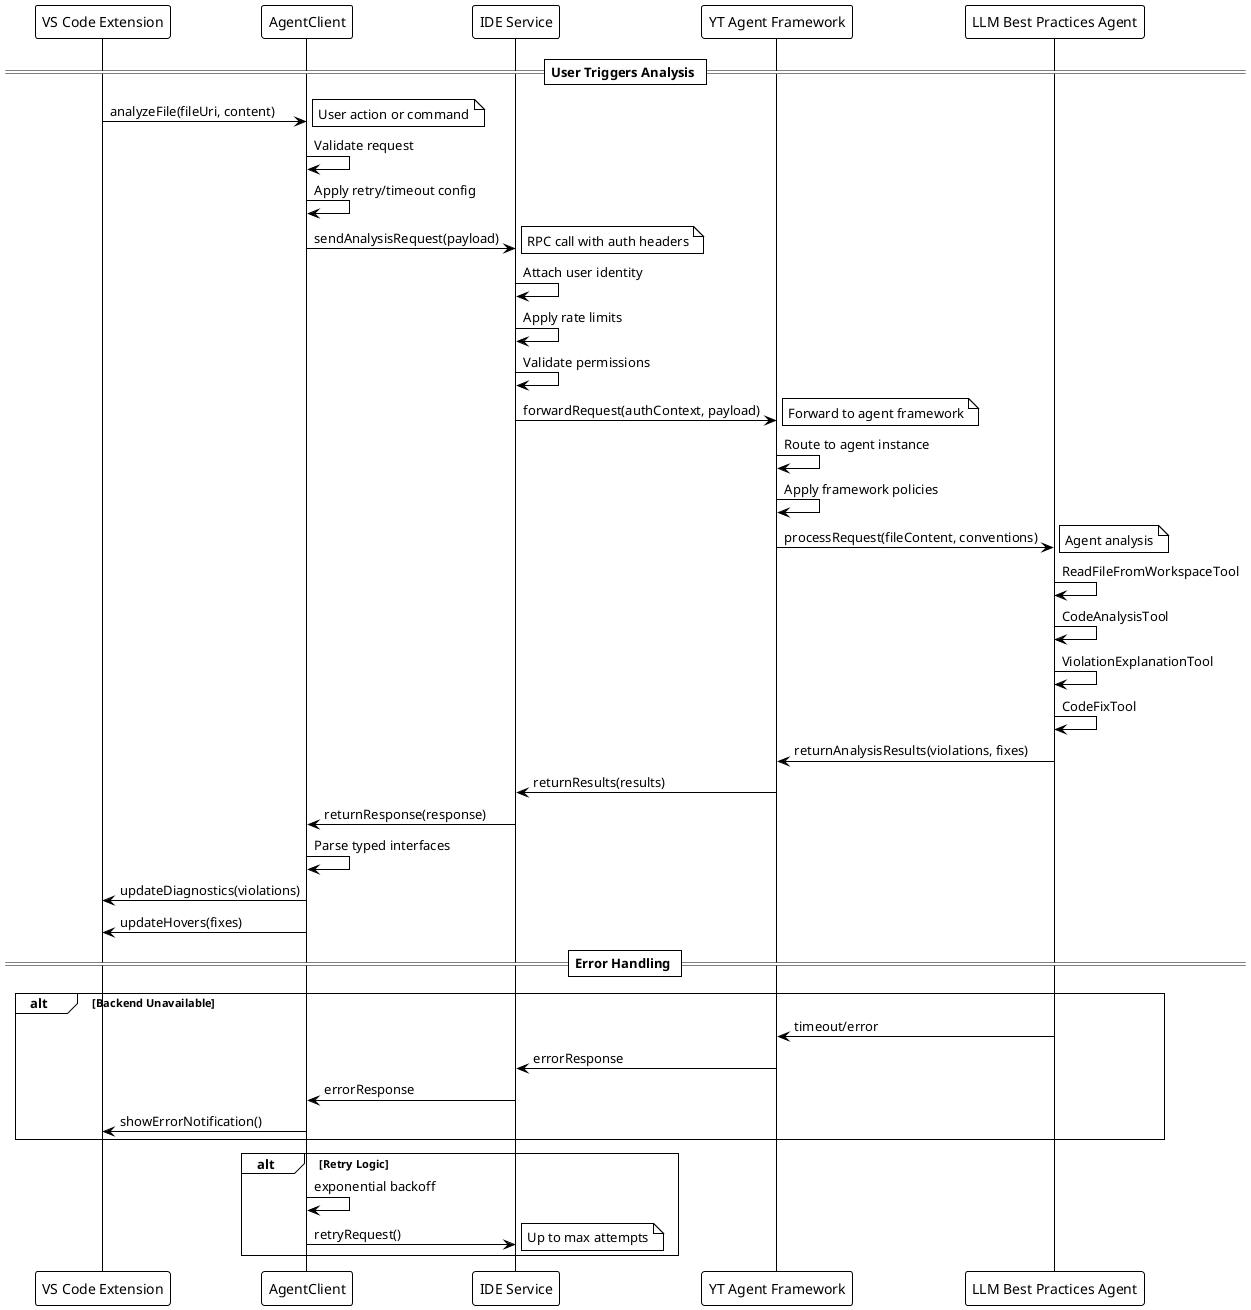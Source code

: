 @startuml extension_sequence_chain
!theme plain
skinparam backgroundColor white

participant "VS Code Extension" as Ext
participant "AgentClient" as AC
participant "IDE Service" as IDE
participant "YT Agent Framework" as YT
participant "LLM Best Practices Agent" as Agent

== User Triggers Analysis ==

Ext -> AC: analyzeFile(fileUri, content)
note right: User action or command

AC -> AC: Validate request
AC -> AC: Apply retry/timeout config

AC -> IDE: sendAnalysisRequest(payload)
note right: RPC call with auth headers

IDE -> IDE: Attach user identity
IDE -> IDE: Apply rate limits
IDE -> IDE: Validate permissions

IDE -> YT: forwardRequest(authContext, payload)
note right: Forward to agent framework

YT -> YT: Route to agent instance
YT -> YT: Apply framework policies

YT -> Agent: processRequest(fileContent, conventions)
note right: Agent analysis

Agent -> Agent: ReadFileFromWorkspaceTool
Agent -> Agent: CodeAnalysisTool
Agent -> Agent: ViolationExplanationTool
Agent -> Agent: CodeFixTool

Agent -> YT: returnAnalysisResults(violations, fixes)
YT -> IDE: returnResults(results)
IDE -> AC: returnResponse(response)

AC -> AC: Parse typed interfaces
AC -> Ext: updateDiagnostics(violations)
AC -> Ext: updateHovers(fixes)

== Error Handling ==

alt Backend Unavailable
    Agent -> YT: timeout/error
    YT -> IDE: errorResponse
    IDE -> AC: errorResponse
    AC -> Ext: showErrorNotification()
end

alt Retry Logic
    AC -> AC: exponential backoff
    AC -> IDE: retryRequest()
    note right: Up to max attempts
end

@enduml
